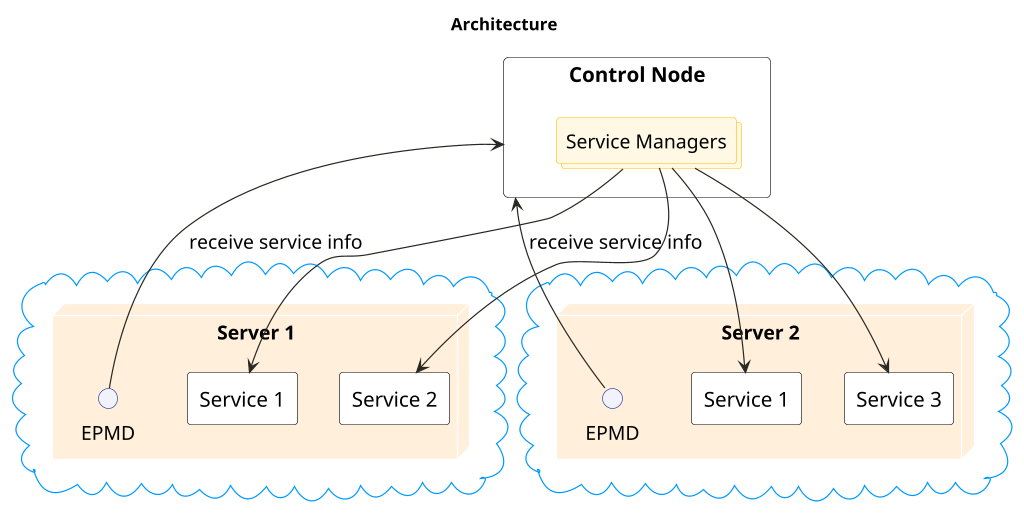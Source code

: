 @startuml

scale 1024 width


'
' Styling
'
skinparam {
        DefaultFontName    Fira Sans Compressed
        Shadowing false
        RoundCorner 8
        TitleBorderRoundCorner 5
        DefaultFontSize 16
        Padding 0
}

skinparam component {
        FontName           Fira Sans Compressed
        FontColor          black
        AttributeFontColor black
        FontSize           17
        BackgroundColor    #fff
        BorderColor        black
        BorderThickness    0.5
        ArrowColor         #272822
}

skinparam rectangle {
        BackgroundColor    #f8fbfb
        BorderColor        #005247
        BorderThickness    1
}

skinparam node {
        BackgroundColor #ffefdb
        BorderColor #fff
}

skinparam cloud {
        BorderColor #0099ff
}

skinparam frame {
        BorderColor #ae81ff
        FontStyle regular
}

skinparam interface {
        BackgroundColor #f2f2fc
        BorderColor #182799
}

skinparam collections {
        BackgroundColor #fff8e5
        BorderColor #ffbe00
}


skinparam note {
        BackgroundColor #f8f8f2
        BorderColor #272822
}

title Architecture
skinparam componentStyle rectangle

cloud {
        node "Server 1" {
                component "Service 1" as service1vm1
                component "Service 2" as service2vm1
                interface "EPMD" as EPMDvm1
        }
}

cloud {
        node "Server 2" {
                component "Service 1" as service1vm2
                component "Service 3" as service3vm2
                interface "EPMD" as EPMDvm2
        }
}

component "Control Node" as control_node {
        collections "Service Managers" as service_FSMs
}

service_FSMs --> service1vm1
service_FSMs --> service2vm1
service_FSMs --> service1vm2
service_FSMs --> service3vm2
control_node <-- EPMDvm1 : receive service info
control_node <-- EPMDvm2 : receive service info

@enduml
